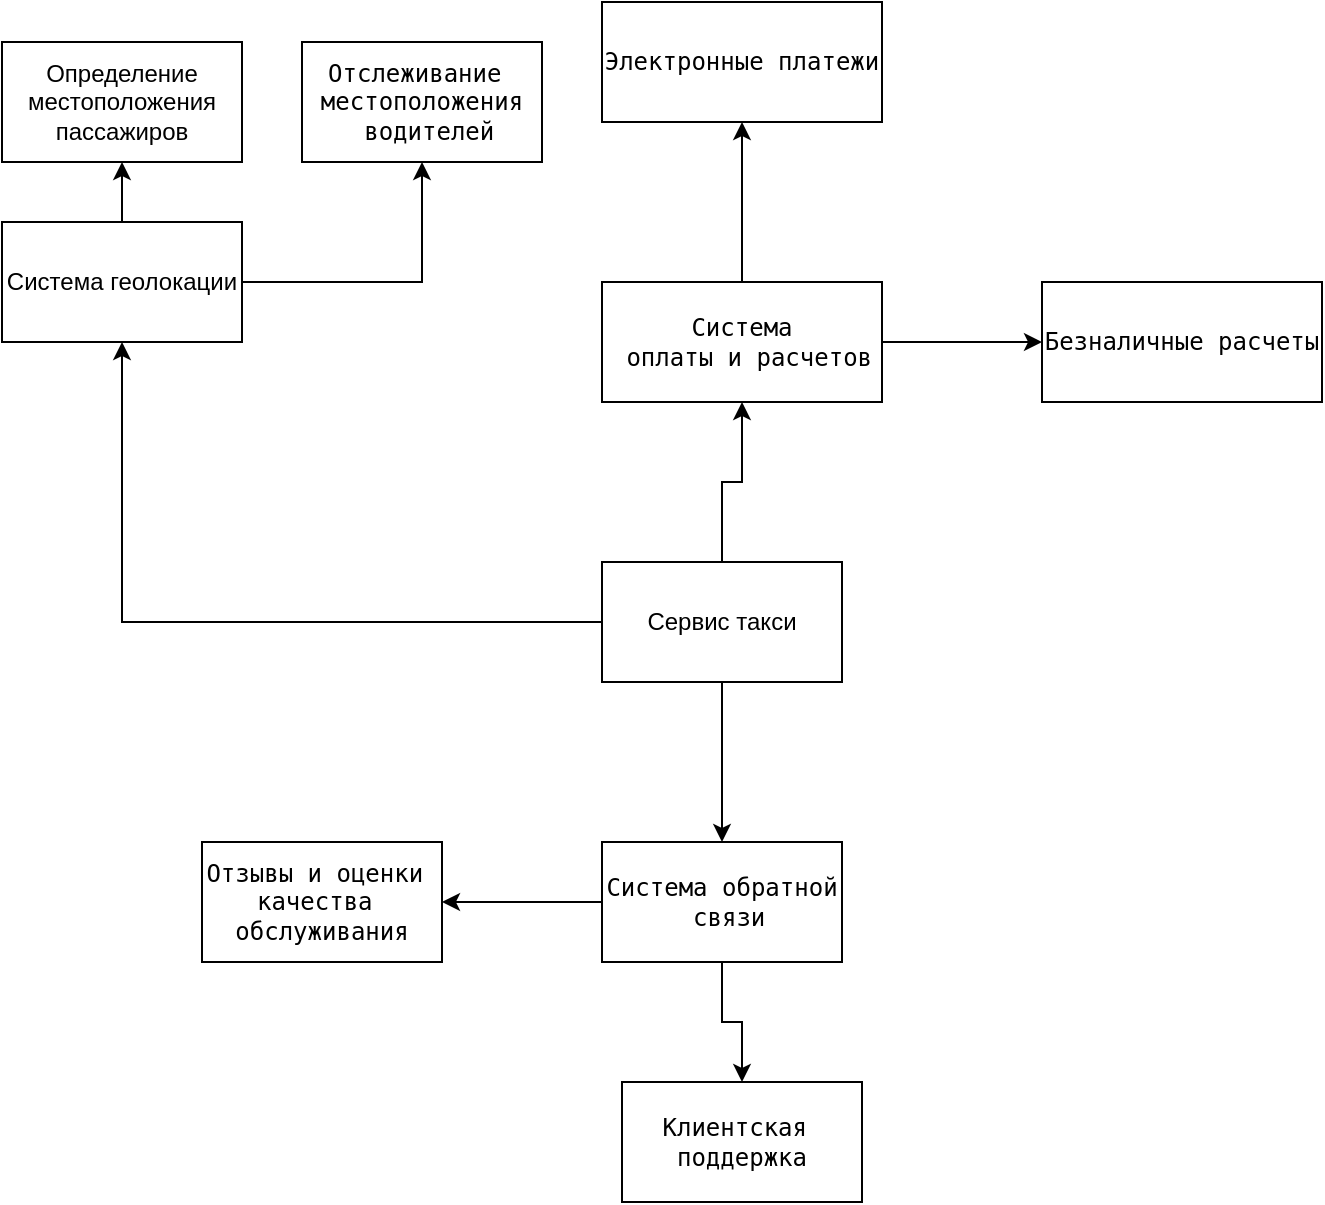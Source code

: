 <mxfile version="24.2.1" type="device">
  <diagram name="Page-1" id="jdjp-aWtjAmsAdYnlfYc">
    <mxGraphModel dx="1434" dy="774" grid="1" gridSize="10" guides="1" tooltips="1" connect="1" arrows="1" fold="1" page="1" pageScale="1" pageWidth="850" pageHeight="1100" math="0" shadow="0">
      <root>
        <mxCell id="0" />
        <mxCell id="1" parent="0" />
        <mxCell id="4iMVbEmXEmmf11WKQkyN-10" style="edgeStyle=orthogonalEdgeStyle;rounded=0;orthogonalLoop=1;jettySize=auto;html=1;" edge="1" parent="1" source="4iMVbEmXEmmf11WKQkyN-8" target="4iMVbEmXEmmf11WKQkyN-9">
          <mxGeometry relative="1" as="geometry" />
        </mxCell>
        <mxCell id="4iMVbEmXEmmf11WKQkyN-17" value="" style="edgeStyle=orthogonalEdgeStyle;rounded=0;orthogonalLoop=1;jettySize=auto;html=1;" edge="1" parent="1" source="4iMVbEmXEmmf11WKQkyN-8" target="4iMVbEmXEmmf11WKQkyN-16">
          <mxGeometry relative="1" as="geometry" />
        </mxCell>
        <mxCell id="4iMVbEmXEmmf11WKQkyN-23" value="" style="edgeStyle=orthogonalEdgeStyle;rounded=0;orthogonalLoop=1;jettySize=auto;html=1;" edge="1" parent="1" source="4iMVbEmXEmmf11WKQkyN-8" target="4iMVbEmXEmmf11WKQkyN-22">
          <mxGeometry relative="1" as="geometry" />
        </mxCell>
        <mxCell id="4iMVbEmXEmmf11WKQkyN-8" value="Сервис такси" style="rounded=0;whiteSpace=wrap;html=1;" vertex="1" parent="1">
          <mxGeometry x="400" y="330" width="120" height="60" as="geometry" />
        </mxCell>
        <mxCell id="4iMVbEmXEmmf11WKQkyN-13" value="" style="edgeStyle=orthogonalEdgeStyle;rounded=0;orthogonalLoop=1;jettySize=auto;html=1;" edge="1" parent="1" source="4iMVbEmXEmmf11WKQkyN-9" target="4iMVbEmXEmmf11WKQkyN-12">
          <mxGeometry relative="1" as="geometry" />
        </mxCell>
        <mxCell id="4iMVbEmXEmmf11WKQkyN-15" value="" style="edgeStyle=orthogonalEdgeStyle;rounded=0;orthogonalLoop=1;jettySize=auto;html=1;" edge="1" parent="1" source="4iMVbEmXEmmf11WKQkyN-9" target="4iMVbEmXEmmf11WKQkyN-14">
          <mxGeometry relative="1" as="geometry" />
        </mxCell>
        <mxCell id="4iMVbEmXEmmf11WKQkyN-9" value="Система геолокации" style="rounded=0;whiteSpace=wrap;html=1;" vertex="1" parent="1">
          <mxGeometry x="100" y="160" width="120" height="60" as="geometry" />
        </mxCell>
        <mxCell id="4iMVbEmXEmmf11WKQkyN-12" value="Определение местоположения пассажиров" style="rounded=0;whiteSpace=wrap;html=1;" vertex="1" parent="1">
          <mxGeometry x="100" y="70" width="120" height="60" as="geometry" />
        </mxCell>
        <mxCell id="4iMVbEmXEmmf11WKQkyN-14" value="&lt;pre&gt;&lt;code class=&quot;!whitespace-pre hljs language-diff&quot;&gt;Отслеживание &lt;br&gt;местоположения&lt;br&gt; водителей&lt;/code&gt;&lt;/pre&gt;" style="rounded=0;whiteSpace=wrap;html=1;" vertex="1" parent="1">
          <mxGeometry x="250" y="70" width="120" height="60" as="geometry" />
        </mxCell>
        <mxCell id="4iMVbEmXEmmf11WKQkyN-19" value="" style="edgeStyle=orthogonalEdgeStyle;rounded=0;orthogonalLoop=1;jettySize=auto;html=1;" edge="1" parent="1" source="4iMVbEmXEmmf11WKQkyN-16" target="4iMVbEmXEmmf11WKQkyN-18">
          <mxGeometry relative="1" as="geometry" />
        </mxCell>
        <mxCell id="4iMVbEmXEmmf11WKQkyN-21" value="" style="edgeStyle=orthogonalEdgeStyle;rounded=0;orthogonalLoop=1;jettySize=auto;html=1;" edge="1" parent="1" source="4iMVbEmXEmmf11WKQkyN-16" target="4iMVbEmXEmmf11WKQkyN-20">
          <mxGeometry relative="1" as="geometry" />
        </mxCell>
        <mxCell id="4iMVbEmXEmmf11WKQkyN-16" value="&lt;pre&gt;&lt;code class=&quot;!whitespace-pre hljs language-diff&quot;&gt;Система&lt;br&gt; оплаты и расчетов&lt;/code&gt;&lt;/pre&gt;" style="rounded=0;whiteSpace=wrap;html=1;" vertex="1" parent="1">
          <mxGeometry x="400" y="190" width="140" height="60" as="geometry" />
        </mxCell>
        <mxCell id="4iMVbEmXEmmf11WKQkyN-18" value="&lt;pre&gt;&lt;code class=&quot;!whitespace-pre hljs language-diff&quot;&gt;Электронные платежи&lt;/code&gt;&lt;/pre&gt;" style="rounded=0;whiteSpace=wrap;html=1;" vertex="1" parent="1">
          <mxGeometry x="400" y="50" width="140" height="60" as="geometry" />
        </mxCell>
        <mxCell id="4iMVbEmXEmmf11WKQkyN-20" value="&lt;pre&gt;&lt;code class=&quot;!whitespace-pre hljs language-diff&quot;&gt;Безналичные расчеты&lt;/code&gt;&lt;/pre&gt;" style="rounded=0;whiteSpace=wrap;html=1;" vertex="1" parent="1">
          <mxGeometry x="620" y="190" width="140" height="60" as="geometry" />
        </mxCell>
        <mxCell id="4iMVbEmXEmmf11WKQkyN-25" value="" style="edgeStyle=orthogonalEdgeStyle;rounded=0;orthogonalLoop=1;jettySize=auto;html=1;" edge="1" parent="1" source="4iMVbEmXEmmf11WKQkyN-22" target="4iMVbEmXEmmf11WKQkyN-24">
          <mxGeometry relative="1" as="geometry" />
        </mxCell>
        <mxCell id="4iMVbEmXEmmf11WKQkyN-27" value="" style="edgeStyle=orthogonalEdgeStyle;rounded=0;orthogonalLoop=1;jettySize=auto;html=1;" edge="1" parent="1" source="4iMVbEmXEmmf11WKQkyN-22" target="4iMVbEmXEmmf11WKQkyN-26">
          <mxGeometry relative="1" as="geometry" />
        </mxCell>
        <mxCell id="4iMVbEmXEmmf11WKQkyN-22" value="&lt;pre&gt;&lt;code class=&quot;!whitespace-pre hljs language-diff&quot;&gt;Система обратной&lt;br&gt; связи&lt;/code&gt;&lt;/pre&gt;" style="rounded=0;whiteSpace=wrap;html=1;" vertex="1" parent="1">
          <mxGeometry x="400" y="470" width="120" height="60" as="geometry" />
        </mxCell>
        <mxCell id="4iMVbEmXEmmf11WKQkyN-24" value="&lt;br&gt;&lt;pre&gt;&lt;code class=&quot;!whitespace-pre hljs language-diff&quot;&gt;Отзывы и оценки &lt;br&gt;качества &lt;br&gt;обслуживания&lt;/code&gt;&lt;/pre&gt;&lt;div&gt;&lt;br/&gt;&lt;/div&gt;" style="rounded=0;whiteSpace=wrap;html=1;" vertex="1" parent="1">
          <mxGeometry x="200" y="470" width="120" height="60" as="geometry" />
        </mxCell>
        <mxCell id="4iMVbEmXEmmf11WKQkyN-26" value="&lt;pre&gt;&lt;code class=&quot;!whitespace-pre hljs language-diff&quot;&gt;Клиентская &lt;br&gt;поддержка&lt;/code&gt;&lt;/pre&gt;" style="rounded=0;whiteSpace=wrap;html=1;" vertex="1" parent="1">
          <mxGeometry x="410" y="590" width="120" height="60" as="geometry" />
        </mxCell>
      </root>
    </mxGraphModel>
  </diagram>
</mxfile>
